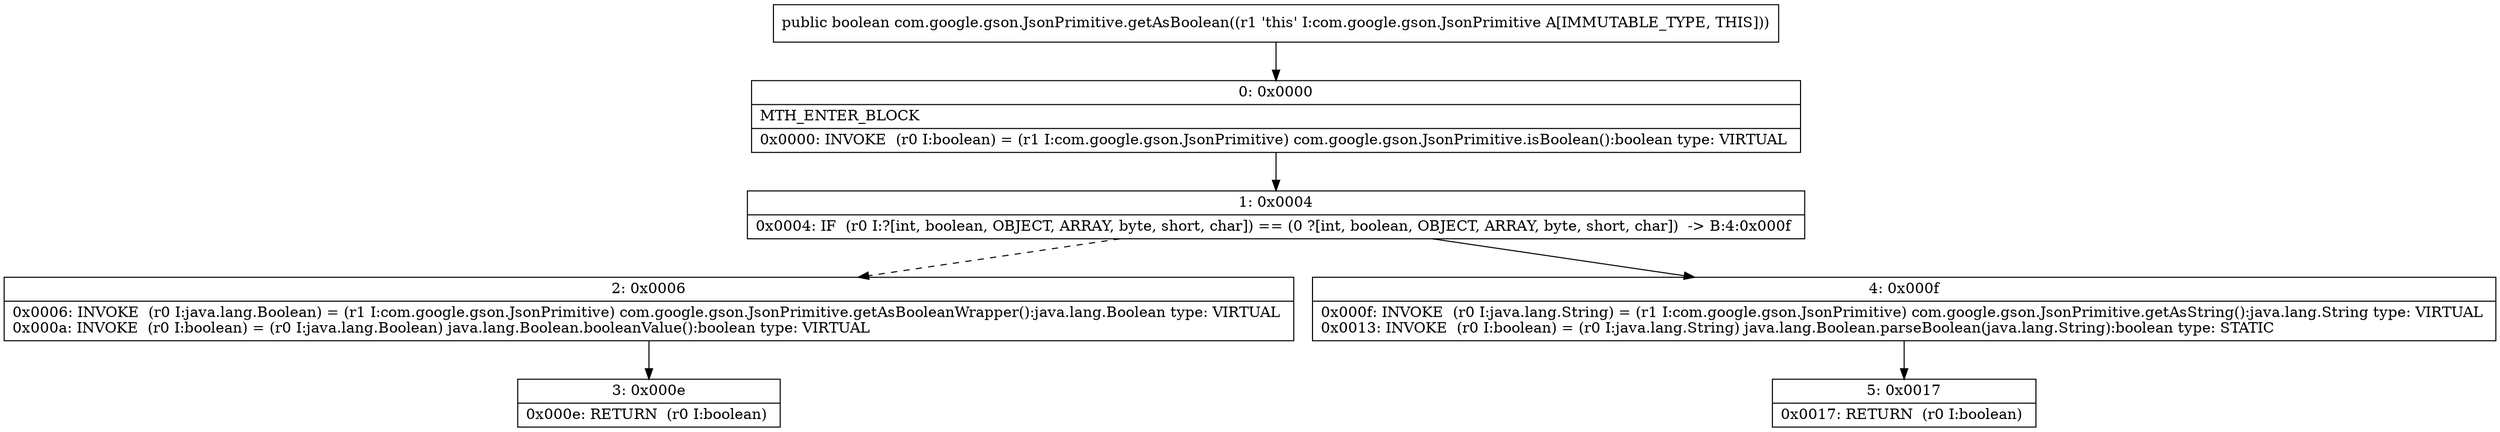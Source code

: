 digraph "CFG forcom.google.gson.JsonPrimitive.getAsBoolean()Z" {
Node_0 [shape=record,label="{0\:\ 0x0000|MTH_ENTER_BLOCK\l|0x0000: INVOKE  (r0 I:boolean) = (r1 I:com.google.gson.JsonPrimitive) com.google.gson.JsonPrimitive.isBoolean():boolean type: VIRTUAL \l}"];
Node_1 [shape=record,label="{1\:\ 0x0004|0x0004: IF  (r0 I:?[int, boolean, OBJECT, ARRAY, byte, short, char]) == (0 ?[int, boolean, OBJECT, ARRAY, byte, short, char])  \-\> B:4:0x000f \l}"];
Node_2 [shape=record,label="{2\:\ 0x0006|0x0006: INVOKE  (r0 I:java.lang.Boolean) = (r1 I:com.google.gson.JsonPrimitive) com.google.gson.JsonPrimitive.getAsBooleanWrapper():java.lang.Boolean type: VIRTUAL \l0x000a: INVOKE  (r0 I:boolean) = (r0 I:java.lang.Boolean) java.lang.Boolean.booleanValue():boolean type: VIRTUAL \l}"];
Node_3 [shape=record,label="{3\:\ 0x000e|0x000e: RETURN  (r0 I:boolean) \l}"];
Node_4 [shape=record,label="{4\:\ 0x000f|0x000f: INVOKE  (r0 I:java.lang.String) = (r1 I:com.google.gson.JsonPrimitive) com.google.gson.JsonPrimitive.getAsString():java.lang.String type: VIRTUAL \l0x0013: INVOKE  (r0 I:boolean) = (r0 I:java.lang.String) java.lang.Boolean.parseBoolean(java.lang.String):boolean type: STATIC \l}"];
Node_5 [shape=record,label="{5\:\ 0x0017|0x0017: RETURN  (r0 I:boolean) \l}"];
MethodNode[shape=record,label="{public boolean com.google.gson.JsonPrimitive.getAsBoolean((r1 'this' I:com.google.gson.JsonPrimitive A[IMMUTABLE_TYPE, THIS])) }"];
MethodNode -> Node_0;
Node_0 -> Node_1;
Node_1 -> Node_2[style=dashed];
Node_1 -> Node_4;
Node_2 -> Node_3;
Node_4 -> Node_5;
}

